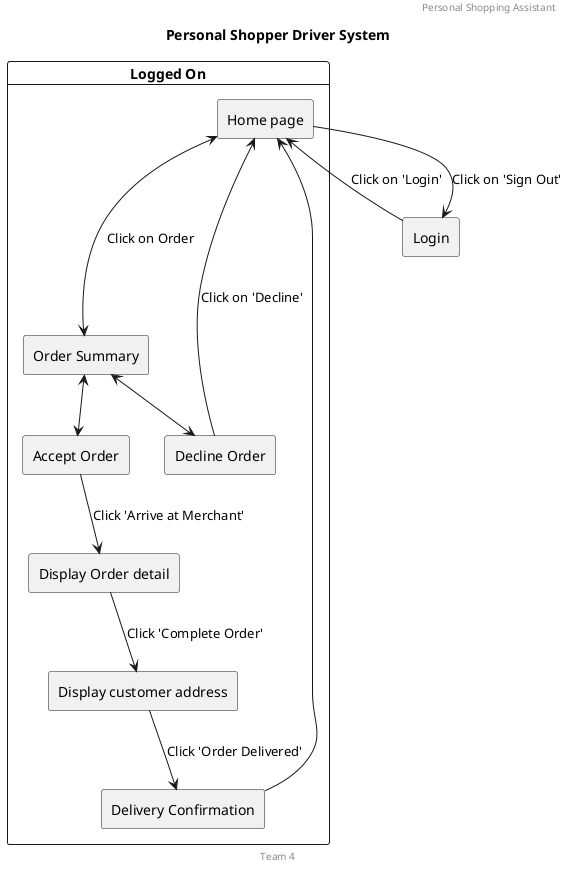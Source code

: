 @startuml
header Personal Shopping Assistant
title Personal Shopper Driver System
footer Team 4

rectangle "Login" as login

card requires_login as "Logged On" {
    rectangle "Home page" as home
    rectangle "Order Summary" as order_summary
    
    rectangle "Accept Order" as accept_order
    rectangle "Decline Order" as decline_order

    rectangle "Display Order detail" as order_detail
    rectangle "Display customer address" as customer_address
    rectangle "Delivery Confirmation" as delivery_confirmation
}


home --> login: "Click on 'Sign Out'"
login -> home: "Click on 'Login'"

home <---> order_summary: "Click on Order"
order_summary <--> accept_order
order_summary <--> decline_order

decline_order --> home: "Click on 'Decline'"

accept_order --> order_detail: "Click 'Arrive at Merchant'"
order_detail --> customer_address: "Click 'Complete Order'"
customer_address --> delivery_confirmation: "Click 'Order Delivered'"

delivery_confirmation --> home






@enduml